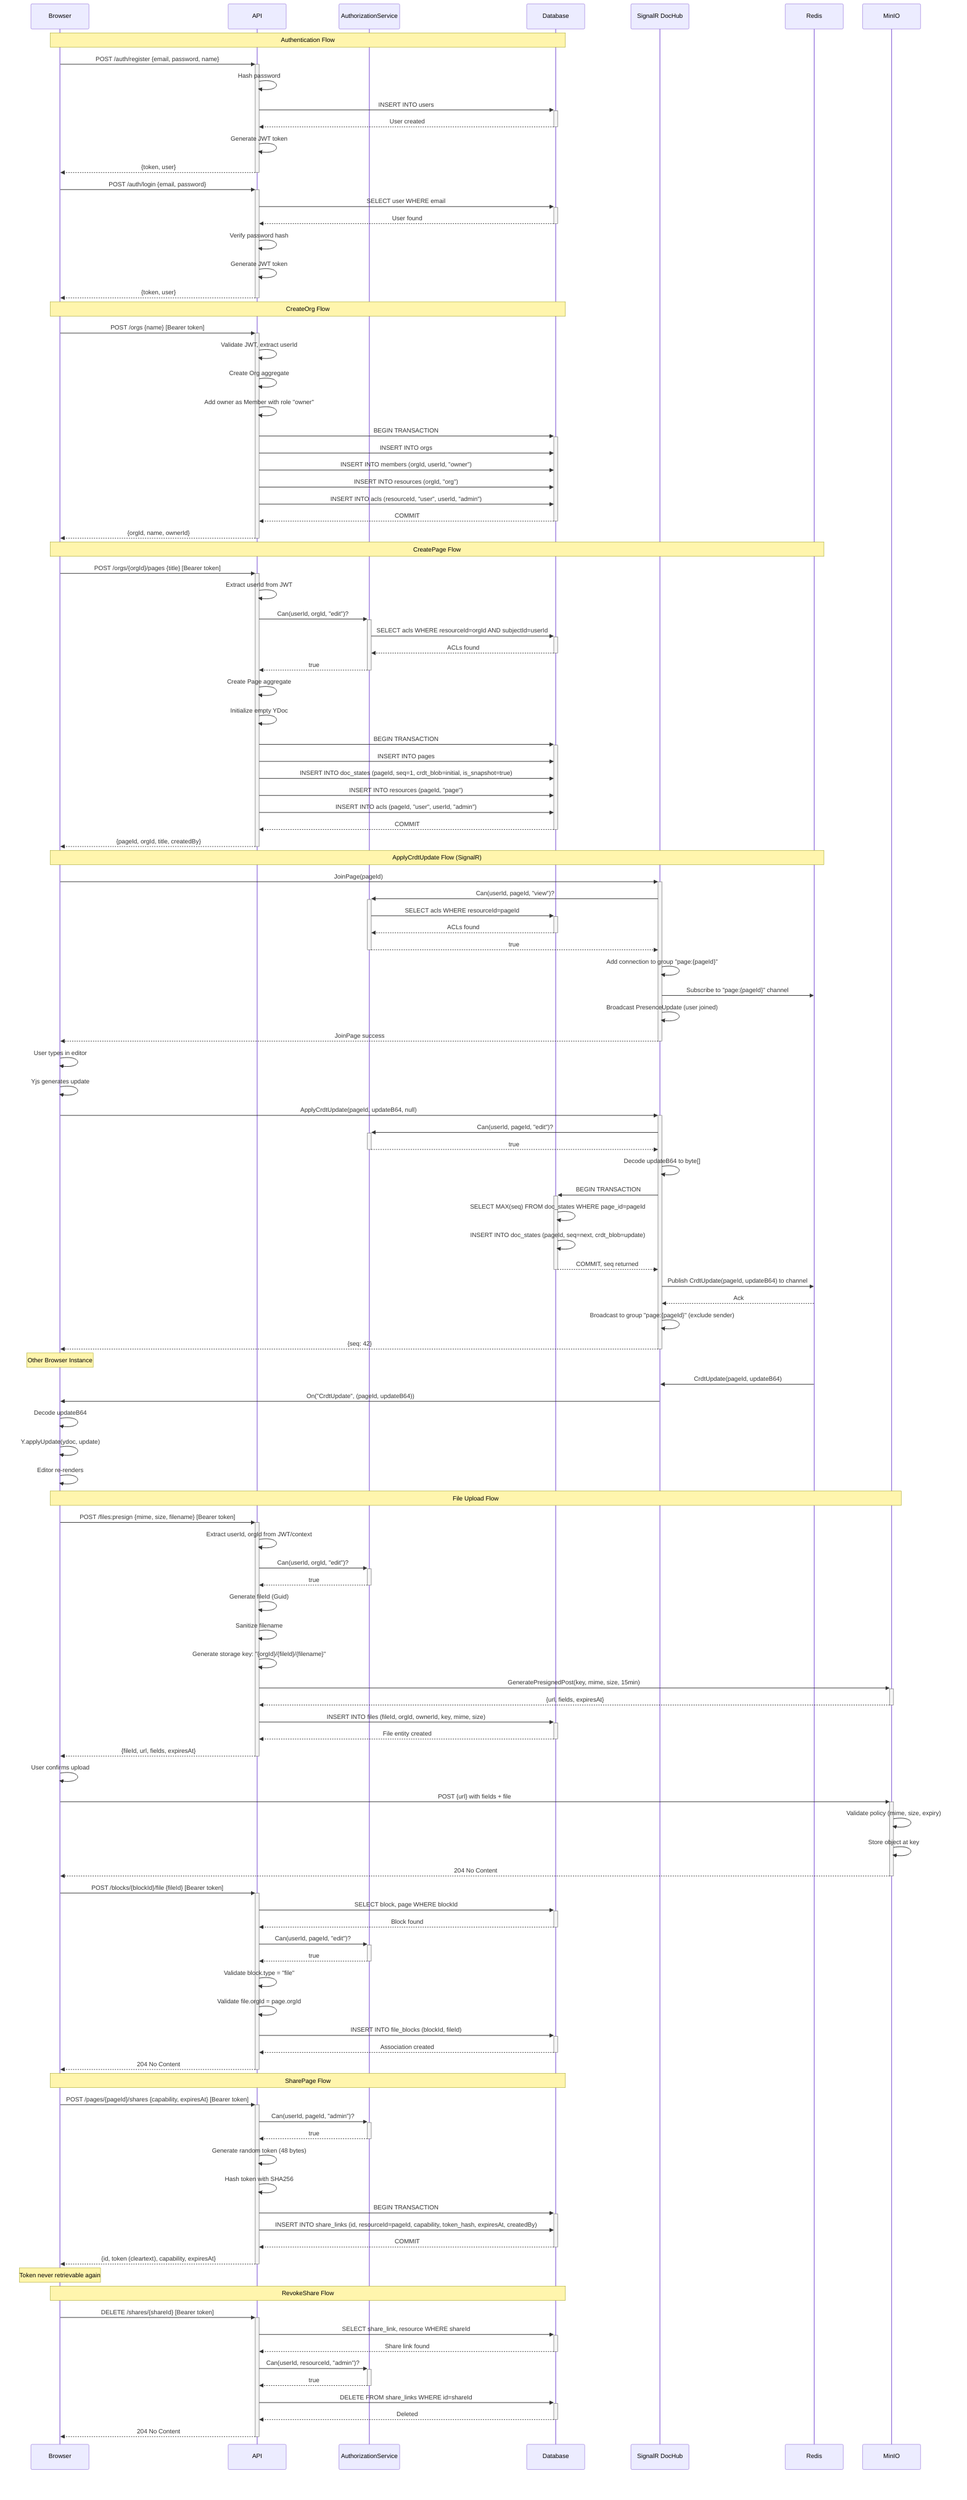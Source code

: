 sequenceDiagram
    participant Browser
    participant API
    participant AuthZ as AuthorizationService
    participant DB as Database
    participant Hub as SignalR DocHub
    participant Redis
    participant Storage as MinIO

    %% Sequence 1: User Registration & Login
    Note over Browser,DB: Authentication Flow
    Browser->>+API: POST /auth/register {email, password, name}
    API->>API: Hash password
    API->>+DB: INSERT INTO users
    DB-->>-API: User created
    API->>API: Generate JWT token
    API-->>-Browser: {token, user}

    Browser->>+API: POST /auth/login {email, password}
    API->>+DB: SELECT user WHERE email
    DB-->>-API: User found
    API->>API: Verify password hash
    API->>API: Generate JWT token
    API-->>-Browser: {token, user}

    %% Sequence 2: Create Organization
    Note over Browser,DB: CreateOrg Flow
    Browser->>+API: POST /orgs {name} [Bearer token]
    API->>API: Validate JWT, extract userId
    API->>API: Create Org aggregate
    API->>API: Add owner as Member with role "owner"
    API->>+DB: BEGIN TRANSACTION
    API->>DB: INSERT INTO orgs
    API->>DB: INSERT INTO members (orgId, userId, "owner")
    API->>DB: INSERT INTO resources (orgId, "org")
    API->>DB: INSERT INTO acls (resourceId, "user", userId, "admin")
    DB-->>-API: COMMIT
    API-->>-Browser: {orgId, name, ownerId}

    %% Sequence 3: Create Page
    Note over Browser,Redis: CreatePage Flow
    Browser->>+API: POST /orgs/{orgId}/pages {title} [Bearer token]
    API->>API: Extract userId from JWT
    API->>+AuthZ: Can(userId, orgId, "edit")?
    AuthZ->>+DB: SELECT acls WHERE resourceId=orgId AND subjectId=userId
    DB-->>-AuthZ: ACLs found
    AuthZ-->>-API: true
    API->>API: Create Page aggregate
    API->>API: Initialize empty YDoc
    API->>+DB: BEGIN TRANSACTION
    API->>DB: INSERT INTO pages
    API->>DB: INSERT INTO doc_states (pageId, seq=1, crdt_blob=initial, is_snapshot=true)
    API->>DB: INSERT INTO resources (pageId, "page")
    API->>DB: INSERT INTO acls (pageId, "user", userId, "admin")
    DB-->>-API: COMMIT
    API-->>-Browser: {pageId, orgId, title, createdBy}

    %% Sequence 4: Apply CRDT Update (Real-time Collaboration)
    Note over Browser,Redis: ApplyCrdtUpdate Flow (SignalR)
    Browser->>+Hub: JoinPage(pageId)
    Hub->>+AuthZ: Can(userId, pageId, "view")?
    AuthZ->>+DB: SELECT acls WHERE resourceId=pageId
    DB-->>-AuthZ: ACLs found
    AuthZ-->>-Hub: true
    Hub->>Hub: Add connection to group "page:{pageId}"
    Hub->>Redis: Subscribe to "page:{pageId}" channel
    Hub->>Hub: Broadcast PresenceUpdate (user joined)
    Hub-->>-Browser: JoinPage success

    Browser->>Browser: User types in editor
    Browser->>Browser: Yjs generates update
    Browser->>+Hub: ApplyCrdtUpdate(pageId, updateB64, null)
    Hub->>+AuthZ: Can(userId, pageId, "edit")?
    AuthZ-->>-Hub: true
    Hub->>Hub: Decode updateB64 to byte[]
    Hub->>+DB: BEGIN TRANSACTION
    DB->>DB: SELECT MAX(seq) FROM doc_states WHERE page_id=pageId
    DB->>DB: INSERT INTO doc_states (pageId, seq=next, crdt_blob=update)
    DB-->>-Hub: COMMIT, seq returned
    Hub->>Redis: Publish CrdtUpdate(pageId, updateB64) to channel
    Redis-->>Hub: Ack
    Hub->>Hub: Broadcast to group "page:{pageId}" (exclude sender)
    Hub-->>-Browser: {seq: 42}

    Note over Browser,Browser: Other Browser Instance
    Redis->>Hub: CrdtUpdate(pageId, updateB64)
    Hub->>Browser: On("CrdtUpdate", (pageId, updateB64))
    Browser->>Browser: Decode updateB64
    Browser->>Browser: Y.applyUpdate(ydoc, update)
    Browser->>Browser: Editor re-renders

    %% Sequence 5: Presigned File Upload
    Note over Browser,Storage: File Upload Flow
    Browser->>+API: POST /files:presign {mime, size, filename} [Bearer token]
    API->>API: Extract userId, orgId from JWT/context
    API->>+AuthZ: Can(userId, orgId, "edit")?
    AuthZ-->>-API: true
    API->>API: Generate fileId (Guid)
    API->>API: Sanitize filename
    API->>API: Generate storage key: "{orgId}/{fileId}/{filename}"
    API->>+Storage: GeneratePresignedPost(key, mime, size, 15min)
    Storage-->>-API: {url, fields, expiresAt}
    API->>+DB: INSERT INTO files (fileId, orgId, ownerId, key, mime, size)
    DB-->>-API: File entity created
    API-->>-Browser: {fileId, url, fields, expiresAt}

    Browser->>Browser: User confirms upload
    Browser->>+Storage: POST {url} with fields + file
    Storage->>Storage: Validate policy (mime, size, expiry)
    Storage->>Storage: Store object at key
    Storage-->>-Browser: 204 No Content

    Browser->>+API: POST /blocks/{blockId}/file {fileId} [Bearer token]
    API->>+DB: SELECT block, page WHERE blockId
    DB-->>-API: Block found
    API->>+AuthZ: Can(userId, pageId, "edit")?
    AuthZ-->>-API: true
    API->>API: Validate block.type = "file"
    API->>API: Validate file.orgId = page.orgId
    API->>+DB: INSERT INTO file_blocks (blockId, fileId)
    DB-->>-API: Association created
    API-->>-Browser: 204 No Content

    %% Sequence 6: Share Page
    Note over Browser,DB: SharePage Flow
    Browser->>+API: POST /pages/{pageId}/shares {capability, expiresAt} [Bearer token]
    API->>+AuthZ: Can(userId, pageId, "admin")?
    AuthZ-->>-API: true
    API->>API: Generate random token (48 bytes)
    API->>API: Hash token with SHA256
    API->>+DB: BEGIN TRANSACTION
    API->>DB: INSERT INTO share_links (id, resourceId=pageId, capability, token_hash, expiresAt, createdBy)
    DB-->>-API: COMMIT
    API-->>-Browser: {id, token (cleartext), capability, expiresAt}

    Note over Browser: Token never retrievable again

    %% Sequence 7: Revoke Share
    Note over Browser,DB: RevokeShare Flow
    Browser->>+API: DELETE /shares/{shareId} [Bearer token]
    API->>+DB: SELECT share_link, resource WHERE shareId
    DB-->>-API: Share link found
    API->>+AuthZ: Can(userId, resourceId, "admin")?
    AuthZ-->>-API: true
    API->>+DB: DELETE FROM share_links WHERE id=shareId
    DB-->>-API: Deleted
    API-->>-Browser: 204 No Content